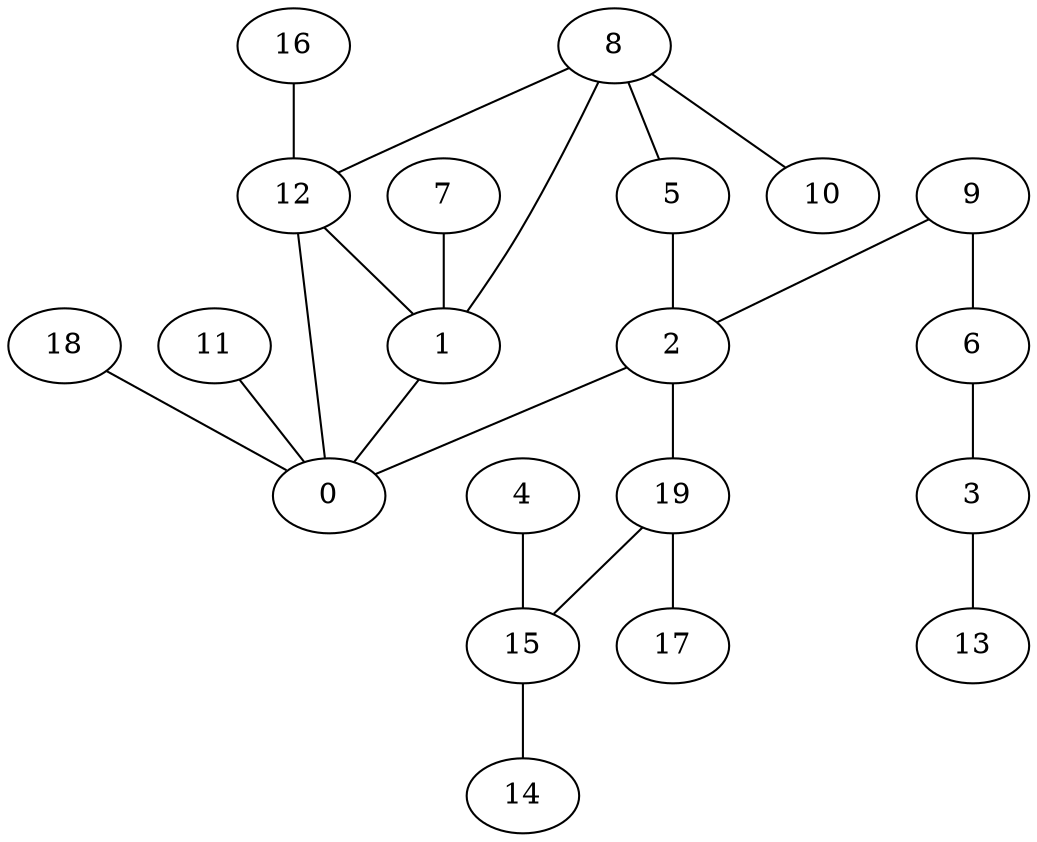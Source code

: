 digraph GG_graph {

subgraph G_graph {
edge [color = black]
"5" -> "2" [dir = none]
"4" -> "15" [dir = none]
"16" -> "12" [dir = none]
"3" -> "13" [dir = none]
"2" -> "0" [dir = none]
"2" -> "19" [dir = none]
"15" -> "14" [dir = none]
"1" -> "0" [dir = none]
"9" -> "6" [dir = none]
"9" -> "2" [dir = none]
"7" -> "1" [dir = none]
"12" -> "0" [dir = none]
"8" -> "10" [dir = none]
"8" -> "1" [dir = none]
"18" -> "0" [dir = none]
"11" -> "0" [dir = none]
"19" -> "17" [dir = none]
"19" -> "15" [dir = none]
"6" -> "3" [dir = none]
"12" -> "1" [dir = none]
"8" -> "12" [dir = none]
"8" -> "5" [dir = none]
}

}
